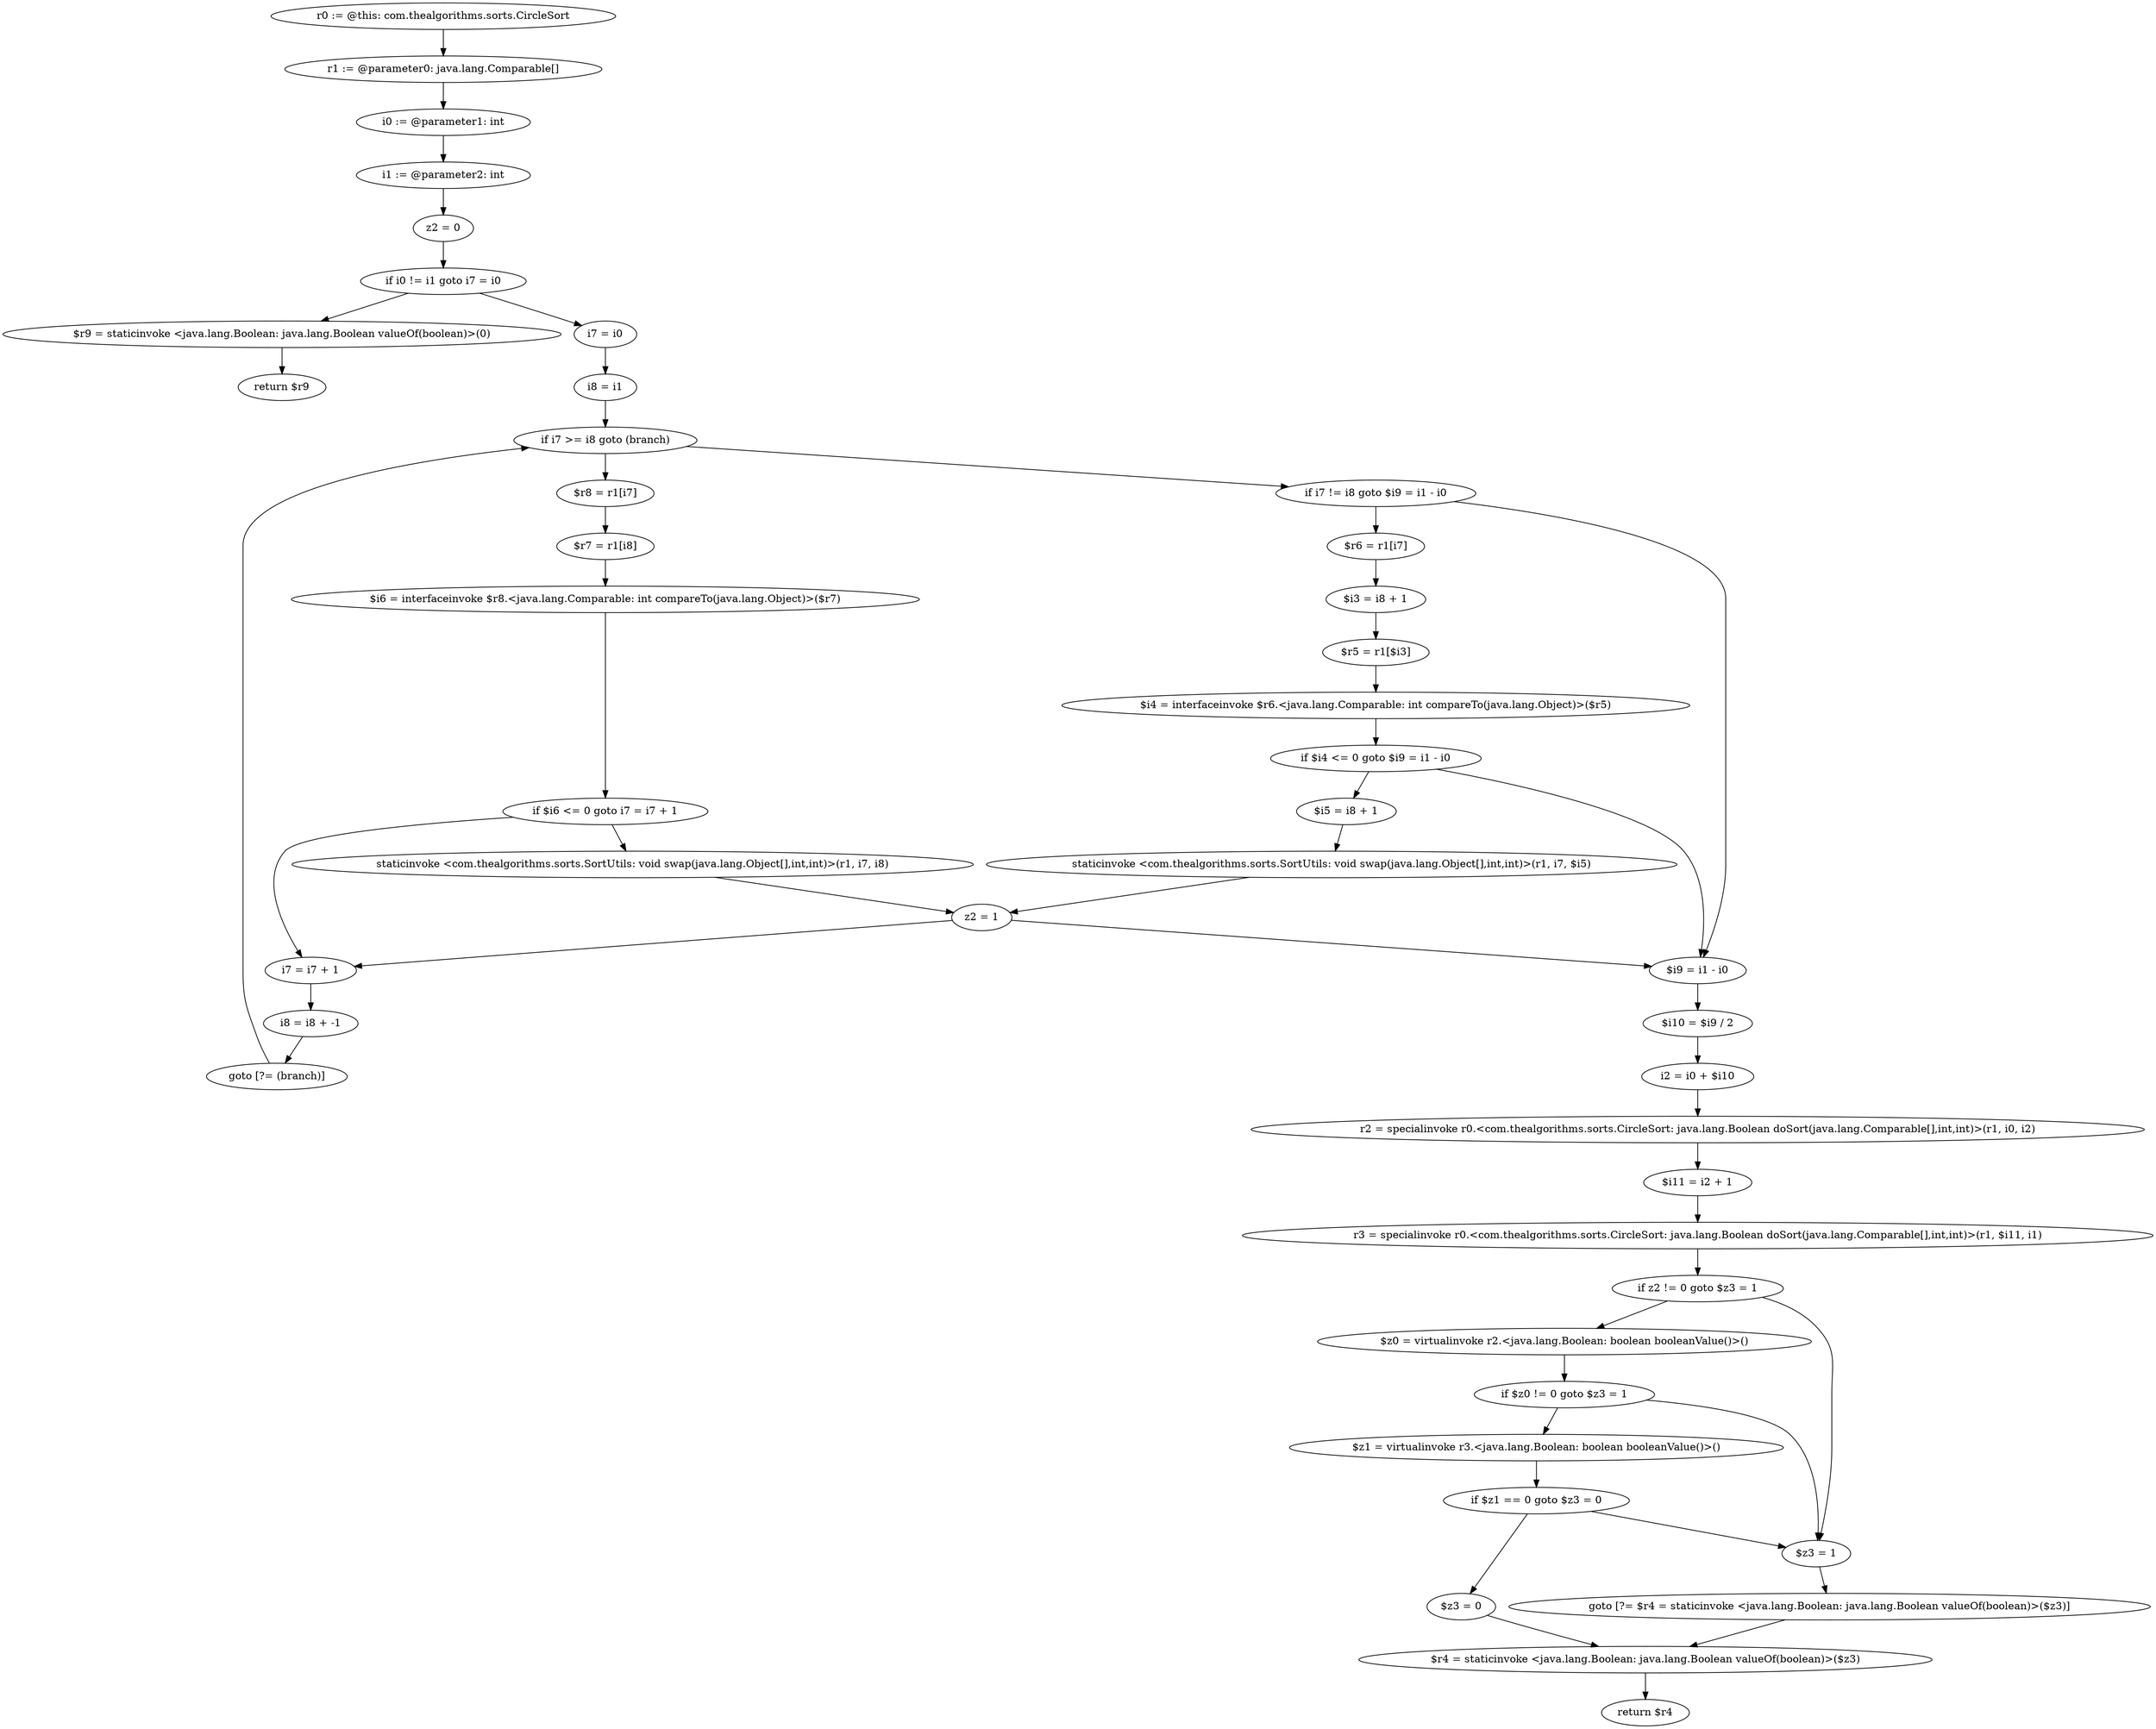 digraph "unitGraph" {
    "r0 := @this: com.thealgorithms.sorts.CircleSort"
    "r1 := @parameter0: java.lang.Comparable[]"
    "i0 := @parameter1: int"
    "i1 := @parameter2: int"
    "z2 = 0"
    "if i0 != i1 goto i7 = i0"
    "$r9 = staticinvoke <java.lang.Boolean: java.lang.Boolean valueOf(boolean)>(0)"
    "return $r9"
    "i7 = i0"
    "i8 = i1"
    "if i7 >= i8 goto (branch)"
    "$r8 = r1[i7]"
    "$r7 = r1[i8]"
    "$i6 = interfaceinvoke $r8.<java.lang.Comparable: int compareTo(java.lang.Object)>($r7)"
    "if $i6 <= 0 goto i7 = i7 + 1"
    "staticinvoke <com.thealgorithms.sorts.SortUtils: void swap(java.lang.Object[],int,int)>(r1, i7, i8)"
    "z2 = 1"
    "i7 = i7 + 1"
    "i8 = i8 + -1"
    "goto [?= (branch)]"
    "if i7 != i8 goto $i9 = i1 - i0"
    "$r6 = r1[i7]"
    "$i3 = i8 + 1"
    "$r5 = r1[$i3]"
    "$i4 = interfaceinvoke $r6.<java.lang.Comparable: int compareTo(java.lang.Object)>($r5)"
    "if $i4 <= 0 goto $i9 = i1 - i0"
    "$i5 = i8 + 1"
    "staticinvoke <com.thealgorithms.sorts.SortUtils: void swap(java.lang.Object[],int,int)>(r1, i7, $i5)"
    "$i9 = i1 - i0"
    "$i10 = $i9 / 2"
    "i2 = i0 + $i10"
    "r2 = specialinvoke r0.<com.thealgorithms.sorts.CircleSort: java.lang.Boolean doSort(java.lang.Comparable[],int,int)>(r1, i0, i2)"
    "$i11 = i2 + 1"
    "r3 = specialinvoke r0.<com.thealgorithms.sorts.CircleSort: java.lang.Boolean doSort(java.lang.Comparable[],int,int)>(r1, $i11, i1)"
    "if z2 != 0 goto $z3 = 1"
    "$z0 = virtualinvoke r2.<java.lang.Boolean: boolean booleanValue()>()"
    "if $z0 != 0 goto $z3 = 1"
    "$z1 = virtualinvoke r3.<java.lang.Boolean: boolean booleanValue()>()"
    "if $z1 == 0 goto $z3 = 0"
    "$z3 = 1"
    "goto [?= $r4 = staticinvoke <java.lang.Boolean: java.lang.Boolean valueOf(boolean)>($z3)]"
    "$z3 = 0"
    "$r4 = staticinvoke <java.lang.Boolean: java.lang.Boolean valueOf(boolean)>($z3)"
    "return $r4"
    "r0 := @this: com.thealgorithms.sorts.CircleSort"->"r1 := @parameter0: java.lang.Comparable[]";
    "r1 := @parameter0: java.lang.Comparable[]"->"i0 := @parameter1: int";
    "i0 := @parameter1: int"->"i1 := @parameter2: int";
    "i1 := @parameter2: int"->"z2 = 0";
    "z2 = 0"->"if i0 != i1 goto i7 = i0";
    "if i0 != i1 goto i7 = i0"->"$r9 = staticinvoke <java.lang.Boolean: java.lang.Boolean valueOf(boolean)>(0)";
    "if i0 != i1 goto i7 = i0"->"i7 = i0";
    "$r9 = staticinvoke <java.lang.Boolean: java.lang.Boolean valueOf(boolean)>(0)"->"return $r9";
    "i7 = i0"->"i8 = i1";
    "i8 = i1"->"if i7 >= i8 goto (branch)";
    "if i7 >= i8 goto (branch)"->"$r8 = r1[i7]";
    "if i7 >= i8 goto (branch)"->"if i7 != i8 goto $i9 = i1 - i0";
    "$r8 = r1[i7]"->"$r7 = r1[i8]";
    "$r7 = r1[i8]"->"$i6 = interfaceinvoke $r8.<java.lang.Comparable: int compareTo(java.lang.Object)>($r7)";
    "$i6 = interfaceinvoke $r8.<java.lang.Comparable: int compareTo(java.lang.Object)>($r7)"->"if $i6 <= 0 goto i7 = i7 + 1";
    "if $i6 <= 0 goto i7 = i7 + 1"->"staticinvoke <com.thealgorithms.sorts.SortUtils: void swap(java.lang.Object[],int,int)>(r1, i7, i8)";
    "if $i6 <= 0 goto i7 = i7 + 1"->"i7 = i7 + 1";
    "staticinvoke <com.thealgorithms.sorts.SortUtils: void swap(java.lang.Object[],int,int)>(r1, i7, i8)"->"z2 = 1";
    "z2 = 1"->"i7 = i7 + 1";
    "i7 = i7 + 1"->"i8 = i8 + -1";
    "i8 = i8 + -1"->"goto [?= (branch)]";
    "goto [?= (branch)]"->"if i7 >= i8 goto (branch)";
    "if i7 != i8 goto $i9 = i1 - i0"->"$r6 = r1[i7]";
    "if i7 != i8 goto $i9 = i1 - i0"->"$i9 = i1 - i0";
    "$r6 = r1[i7]"->"$i3 = i8 + 1";
    "$i3 = i8 + 1"->"$r5 = r1[$i3]";
    "$r5 = r1[$i3]"->"$i4 = interfaceinvoke $r6.<java.lang.Comparable: int compareTo(java.lang.Object)>($r5)";
    "$i4 = interfaceinvoke $r6.<java.lang.Comparable: int compareTo(java.lang.Object)>($r5)"->"if $i4 <= 0 goto $i9 = i1 - i0";
    "if $i4 <= 0 goto $i9 = i1 - i0"->"$i5 = i8 + 1";
    "if $i4 <= 0 goto $i9 = i1 - i0"->"$i9 = i1 - i0";
    "$i5 = i8 + 1"->"staticinvoke <com.thealgorithms.sorts.SortUtils: void swap(java.lang.Object[],int,int)>(r1, i7, $i5)";
    "staticinvoke <com.thealgorithms.sorts.SortUtils: void swap(java.lang.Object[],int,int)>(r1, i7, $i5)"->"z2 = 1";
    "z2 = 1"->"$i9 = i1 - i0";
    "$i9 = i1 - i0"->"$i10 = $i9 / 2";
    "$i10 = $i9 / 2"->"i2 = i0 + $i10";
    "i2 = i0 + $i10"->"r2 = specialinvoke r0.<com.thealgorithms.sorts.CircleSort: java.lang.Boolean doSort(java.lang.Comparable[],int,int)>(r1, i0, i2)";
    "r2 = specialinvoke r0.<com.thealgorithms.sorts.CircleSort: java.lang.Boolean doSort(java.lang.Comparable[],int,int)>(r1, i0, i2)"->"$i11 = i2 + 1";
    "$i11 = i2 + 1"->"r3 = specialinvoke r0.<com.thealgorithms.sorts.CircleSort: java.lang.Boolean doSort(java.lang.Comparable[],int,int)>(r1, $i11, i1)";
    "r3 = specialinvoke r0.<com.thealgorithms.sorts.CircleSort: java.lang.Boolean doSort(java.lang.Comparable[],int,int)>(r1, $i11, i1)"->"if z2 != 0 goto $z3 = 1";
    "if z2 != 0 goto $z3 = 1"->"$z0 = virtualinvoke r2.<java.lang.Boolean: boolean booleanValue()>()";
    "if z2 != 0 goto $z3 = 1"->"$z3 = 1";
    "$z0 = virtualinvoke r2.<java.lang.Boolean: boolean booleanValue()>()"->"if $z0 != 0 goto $z3 = 1";
    "if $z0 != 0 goto $z3 = 1"->"$z1 = virtualinvoke r3.<java.lang.Boolean: boolean booleanValue()>()";
    "if $z0 != 0 goto $z3 = 1"->"$z3 = 1";
    "$z1 = virtualinvoke r3.<java.lang.Boolean: boolean booleanValue()>()"->"if $z1 == 0 goto $z3 = 0";
    "if $z1 == 0 goto $z3 = 0"->"$z3 = 1";
    "if $z1 == 0 goto $z3 = 0"->"$z3 = 0";
    "$z3 = 1"->"goto [?= $r4 = staticinvoke <java.lang.Boolean: java.lang.Boolean valueOf(boolean)>($z3)]";
    "goto [?= $r4 = staticinvoke <java.lang.Boolean: java.lang.Boolean valueOf(boolean)>($z3)]"->"$r4 = staticinvoke <java.lang.Boolean: java.lang.Boolean valueOf(boolean)>($z3)";
    "$z3 = 0"->"$r4 = staticinvoke <java.lang.Boolean: java.lang.Boolean valueOf(boolean)>($z3)";
    "$r4 = staticinvoke <java.lang.Boolean: java.lang.Boolean valueOf(boolean)>($z3)"->"return $r4";
}
